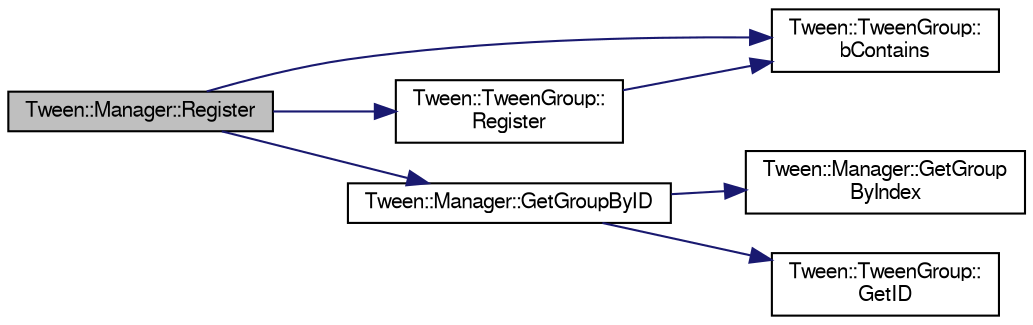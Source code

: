 digraph "Tween::Manager::Register"
{
  bgcolor="transparent";
  edge [fontname="FreeSans",fontsize="10",labelfontname="FreeSans",labelfontsize="10"];
  node [fontname="FreeSans",fontsize="10",shape=record];
  rankdir="LR";
  Node1 [label="Tween::Manager::Register",height=0.2,width=0.4,color="black", fillcolor="grey75", style="filled" fontcolor="black"];
  Node1 -> Node2 [color="midnightblue",fontsize="10",style="solid",fontname="FreeSans"];
  Node2 [label="Tween::TweenGroup::\lbContains",height=0.2,width=0.4,color="black",URL="$classTween_1_1TweenGroup.html#afbd17077cfc15536a30b7e82f627cc10"];
  Node1 -> Node3 [color="midnightblue",fontsize="10",style="solid",fontname="FreeSans"];
  Node3 [label="Tween::Manager::GetGroupByID",height=0.2,width=0.4,color="black",URL="$classTween_1_1Manager.html#a059b53fafd74a055da610cfc37b6639c"];
  Node3 -> Node4 [color="midnightblue",fontsize="10",style="solid",fontname="FreeSans"];
  Node4 [label="Tween::Manager::GetGroup\lByIndex",height=0.2,width=0.4,color="black",URL="$classTween_1_1Manager.html#a730f0852926ec37ee4a627e48919a29d"];
  Node3 -> Node5 [color="midnightblue",fontsize="10",style="solid",fontname="FreeSans"];
  Node5 [label="Tween::TweenGroup::\lGetID",height=0.2,width=0.4,color="black",URL="$classTween_1_1TweenGroup.html#aac95e204ae17ddc2a8c8cf808ef3cc62"];
  Node1 -> Node6 [color="midnightblue",fontsize="10",style="solid",fontname="FreeSans"];
  Node6 [label="Tween::TweenGroup::\lRegister",height=0.2,width=0.4,color="black",URL="$classTween_1_1TweenGroup.html#a5f27caf28edc9903e83705369e46d984"];
  Node6 -> Node2 [color="midnightblue",fontsize="10",style="solid",fontname="FreeSans"];
}
